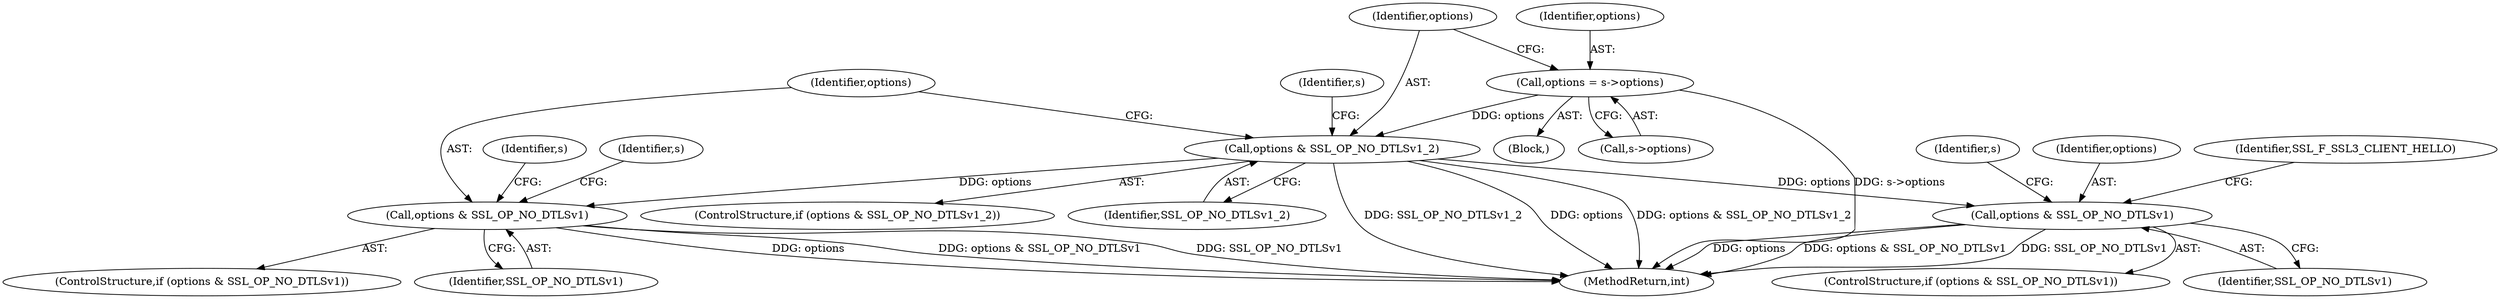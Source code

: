 digraph "0_openssl_e1b568dd2462f7cacf98f3d117936c34e2849a6b@pointer" {
"1000192" [label="(Call,options = s->options)"];
"1000198" [label="(Call,options & SSL_OP_NO_DTLSv1_2)"];
"1000211" [label="(Call,options & SSL_OP_NO_DTLSv1)"];
"1000232" [label="(Call,options & SSL_OP_NO_DTLSv1)"];
"1000231" [label="(ControlStructure,if (options & SSL_OP_NO_DTLSv1))"];
"1000213" [label="(Identifier,SSL_OP_NO_DTLSv1)"];
"1000200" [label="(Identifier,SSL_OP_NO_DTLSv1_2)"];
"1000194" [label="(Call,s->options)"];
"1000242" [label="(Identifier,s)"];
"1000232" [label="(Call,options & SSL_OP_NO_DTLSv1)"];
"1000198" [label="(Call,options & SSL_OP_NO_DTLSv1_2)"];
"1000221" [label="(Identifier,s)"];
"1000233" [label="(Identifier,options)"];
"1000192" [label="(Call,options = s->options)"];
"1000551" [label="(MethodReturn,int)"];
"1000237" [label="(Identifier,s)"];
"1000190" [label="(Block,)"];
"1000197" [label="(ControlStructure,if (options & SSL_OP_NO_DTLSv1_2))"];
"1000199" [label="(Identifier,options)"];
"1000193" [label="(Identifier,options)"];
"1000210" [label="(ControlStructure,if (options & SSL_OP_NO_DTLSv1))"];
"1000212" [label="(Identifier,options)"];
"1000216" [label="(Identifier,SSL_F_SSL3_CLIENT_HELLO)"];
"1000204" [label="(Identifier,s)"];
"1000234" [label="(Identifier,SSL_OP_NO_DTLSv1)"];
"1000211" [label="(Call,options & SSL_OP_NO_DTLSv1)"];
"1000192" -> "1000190"  [label="AST: "];
"1000192" -> "1000194"  [label="CFG: "];
"1000193" -> "1000192"  [label="AST: "];
"1000194" -> "1000192"  [label="AST: "];
"1000199" -> "1000192"  [label="CFG: "];
"1000192" -> "1000551"  [label="DDG: s->options"];
"1000192" -> "1000198"  [label="DDG: options"];
"1000198" -> "1000197"  [label="AST: "];
"1000198" -> "1000200"  [label="CFG: "];
"1000199" -> "1000198"  [label="AST: "];
"1000200" -> "1000198"  [label="AST: "];
"1000204" -> "1000198"  [label="CFG: "];
"1000233" -> "1000198"  [label="CFG: "];
"1000198" -> "1000551"  [label="DDG: SSL_OP_NO_DTLSv1_2"];
"1000198" -> "1000551"  [label="DDG: options"];
"1000198" -> "1000551"  [label="DDG: options & SSL_OP_NO_DTLSv1_2"];
"1000198" -> "1000211"  [label="DDG: options"];
"1000198" -> "1000232"  [label="DDG: options"];
"1000211" -> "1000210"  [label="AST: "];
"1000211" -> "1000213"  [label="CFG: "];
"1000212" -> "1000211"  [label="AST: "];
"1000213" -> "1000211"  [label="AST: "];
"1000216" -> "1000211"  [label="CFG: "];
"1000221" -> "1000211"  [label="CFG: "];
"1000211" -> "1000551"  [label="DDG: options"];
"1000211" -> "1000551"  [label="DDG: options & SSL_OP_NO_DTLSv1"];
"1000211" -> "1000551"  [label="DDG: SSL_OP_NO_DTLSv1"];
"1000232" -> "1000231"  [label="AST: "];
"1000232" -> "1000234"  [label="CFG: "];
"1000233" -> "1000232"  [label="AST: "];
"1000234" -> "1000232"  [label="AST: "];
"1000237" -> "1000232"  [label="CFG: "];
"1000242" -> "1000232"  [label="CFG: "];
"1000232" -> "1000551"  [label="DDG: options"];
"1000232" -> "1000551"  [label="DDG: options & SSL_OP_NO_DTLSv1"];
"1000232" -> "1000551"  [label="DDG: SSL_OP_NO_DTLSv1"];
}
